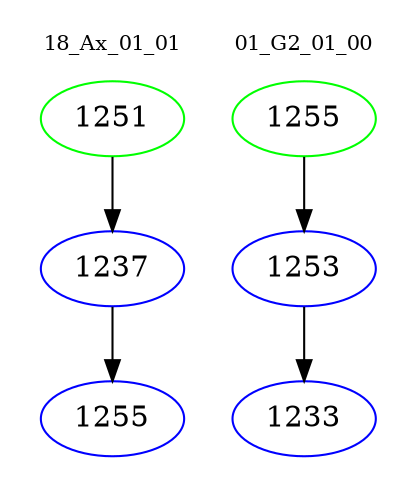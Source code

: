 digraph{
subgraph cluster_0 {
color = white
label = "18_Ax_01_01";
fontsize=10;
T0_1251 [label="1251", color="green"]
T0_1251 -> T0_1237 [color="black"]
T0_1237 [label="1237", color="blue"]
T0_1237 -> T0_1255 [color="black"]
T0_1255 [label="1255", color="blue"]
}
subgraph cluster_1 {
color = white
label = "01_G2_01_00";
fontsize=10;
T1_1255 [label="1255", color="green"]
T1_1255 -> T1_1253 [color="black"]
T1_1253 [label="1253", color="blue"]
T1_1253 -> T1_1233 [color="black"]
T1_1233 [label="1233", color="blue"]
}
}
